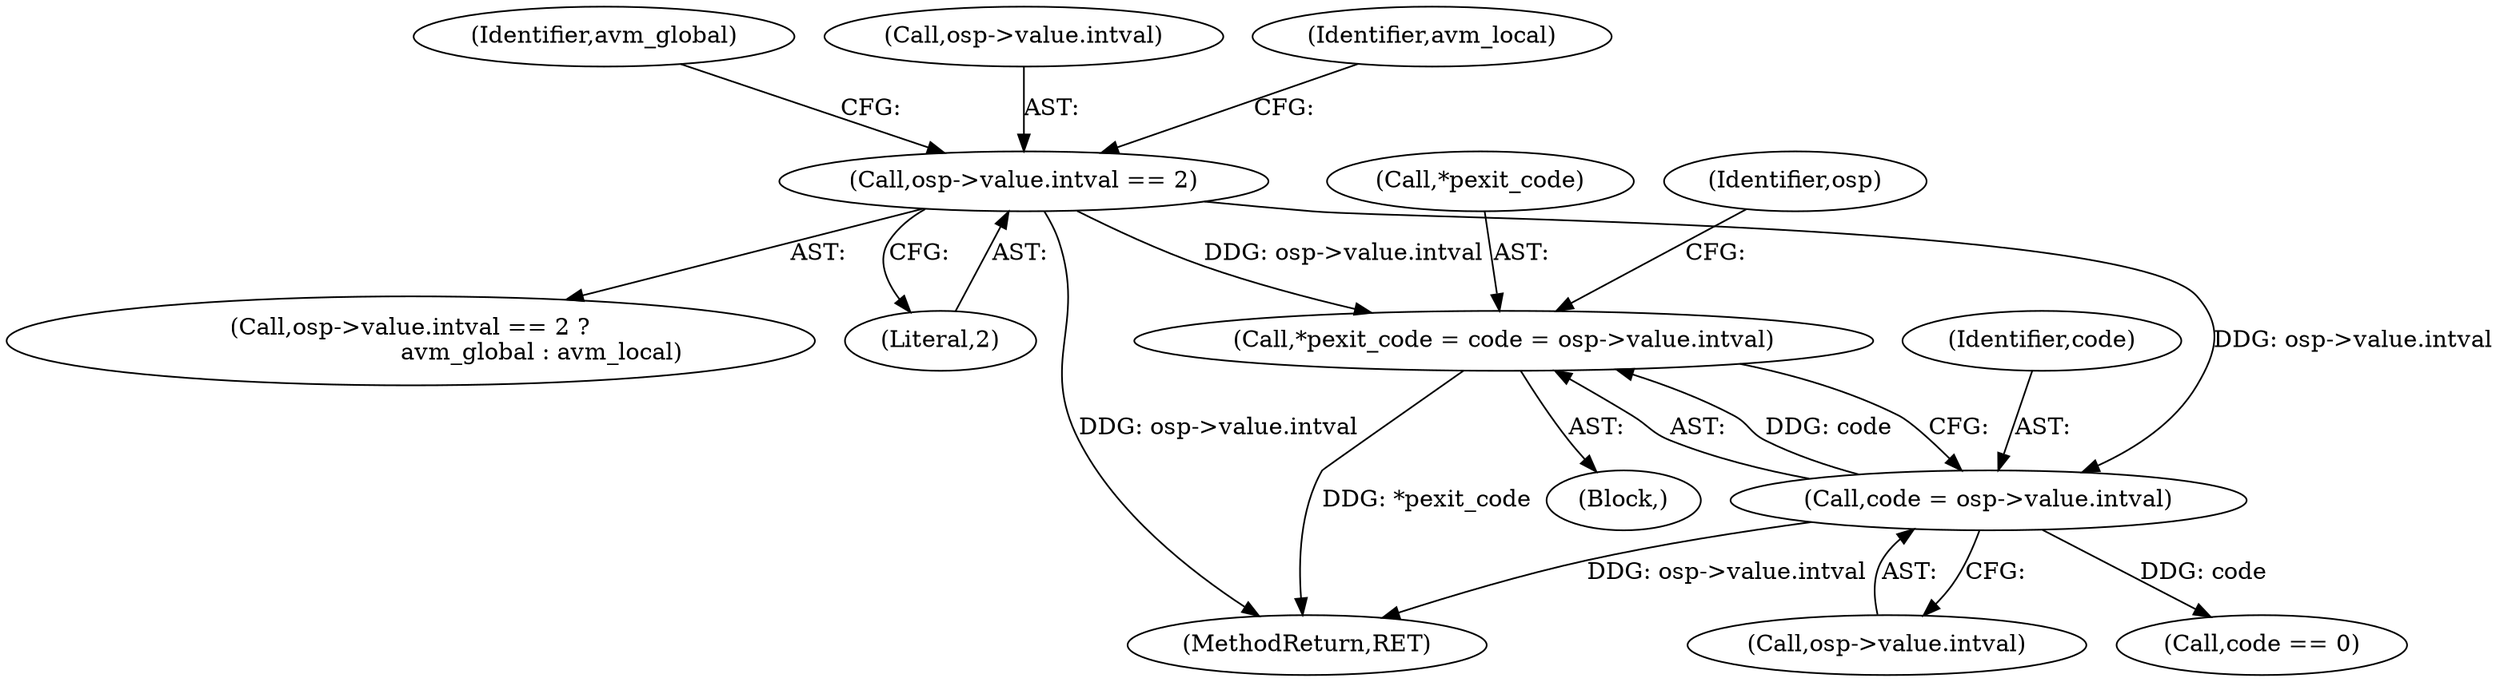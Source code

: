 digraph "0_ghostscript_a6807394bd94b708be24758287b606154daaaed9@pointer" {
"1000292" [label="(Call,*pexit_code = code = osp->value.intval)"];
"1000295" [label="(Call,code = osp->value.intval)"];
"1000344" [label="(Call,osp->value.intval == 2)"];
"1000343" [label="(Call,osp->value.intval == 2 ?\n                                   avm_global : avm_local)"];
"1000351" [label="(Identifier,avm_global)"];
"1000276" [label="(Block,)"];
"1000307" [label="(Call,code == 0)"];
"1000297" [label="(Call,osp->value.intval)"];
"1000344" [label="(Call,osp->value.intval == 2)"];
"1000350" [label="(Literal,2)"];
"1000293" [label="(Call,*pexit_code)"];
"1000783" [label="(MethodReturn,RET)"];
"1000296" [label="(Identifier,code)"];
"1000303" [label="(Identifier,osp)"];
"1000292" [label="(Call,*pexit_code = code = osp->value.intval)"];
"1000295" [label="(Call,code = osp->value.intval)"];
"1000345" [label="(Call,osp->value.intval)"];
"1000352" [label="(Identifier,avm_local)"];
"1000292" -> "1000276"  [label="AST: "];
"1000292" -> "1000295"  [label="CFG: "];
"1000293" -> "1000292"  [label="AST: "];
"1000295" -> "1000292"  [label="AST: "];
"1000303" -> "1000292"  [label="CFG: "];
"1000292" -> "1000783"  [label="DDG: *pexit_code"];
"1000295" -> "1000292"  [label="DDG: code"];
"1000344" -> "1000292"  [label="DDG: osp->value.intval"];
"1000295" -> "1000297"  [label="CFG: "];
"1000296" -> "1000295"  [label="AST: "];
"1000297" -> "1000295"  [label="AST: "];
"1000295" -> "1000783"  [label="DDG: osp->value.intval"];
"1000344" -> "1000295"  [label="DDG: osp->value.intval"];
"1000295" -> "1000307"  [label="DDG: code"];
"1000344" -> "1000343"  [label="AST: "];
"1000344" -> "1000350"  [label="CFG: "];
"1000345" -> "1000344"  [label="AST: "];
"1000350" -> "1000344"  [label="AST: "];
"1000351" -> "1000344"  [label="CFG: "];
"1000352" -> "1000344"  [label="CFG: "];
"1000344" -> "1000783"  [label="DDG: osp->value.intval"];
}
